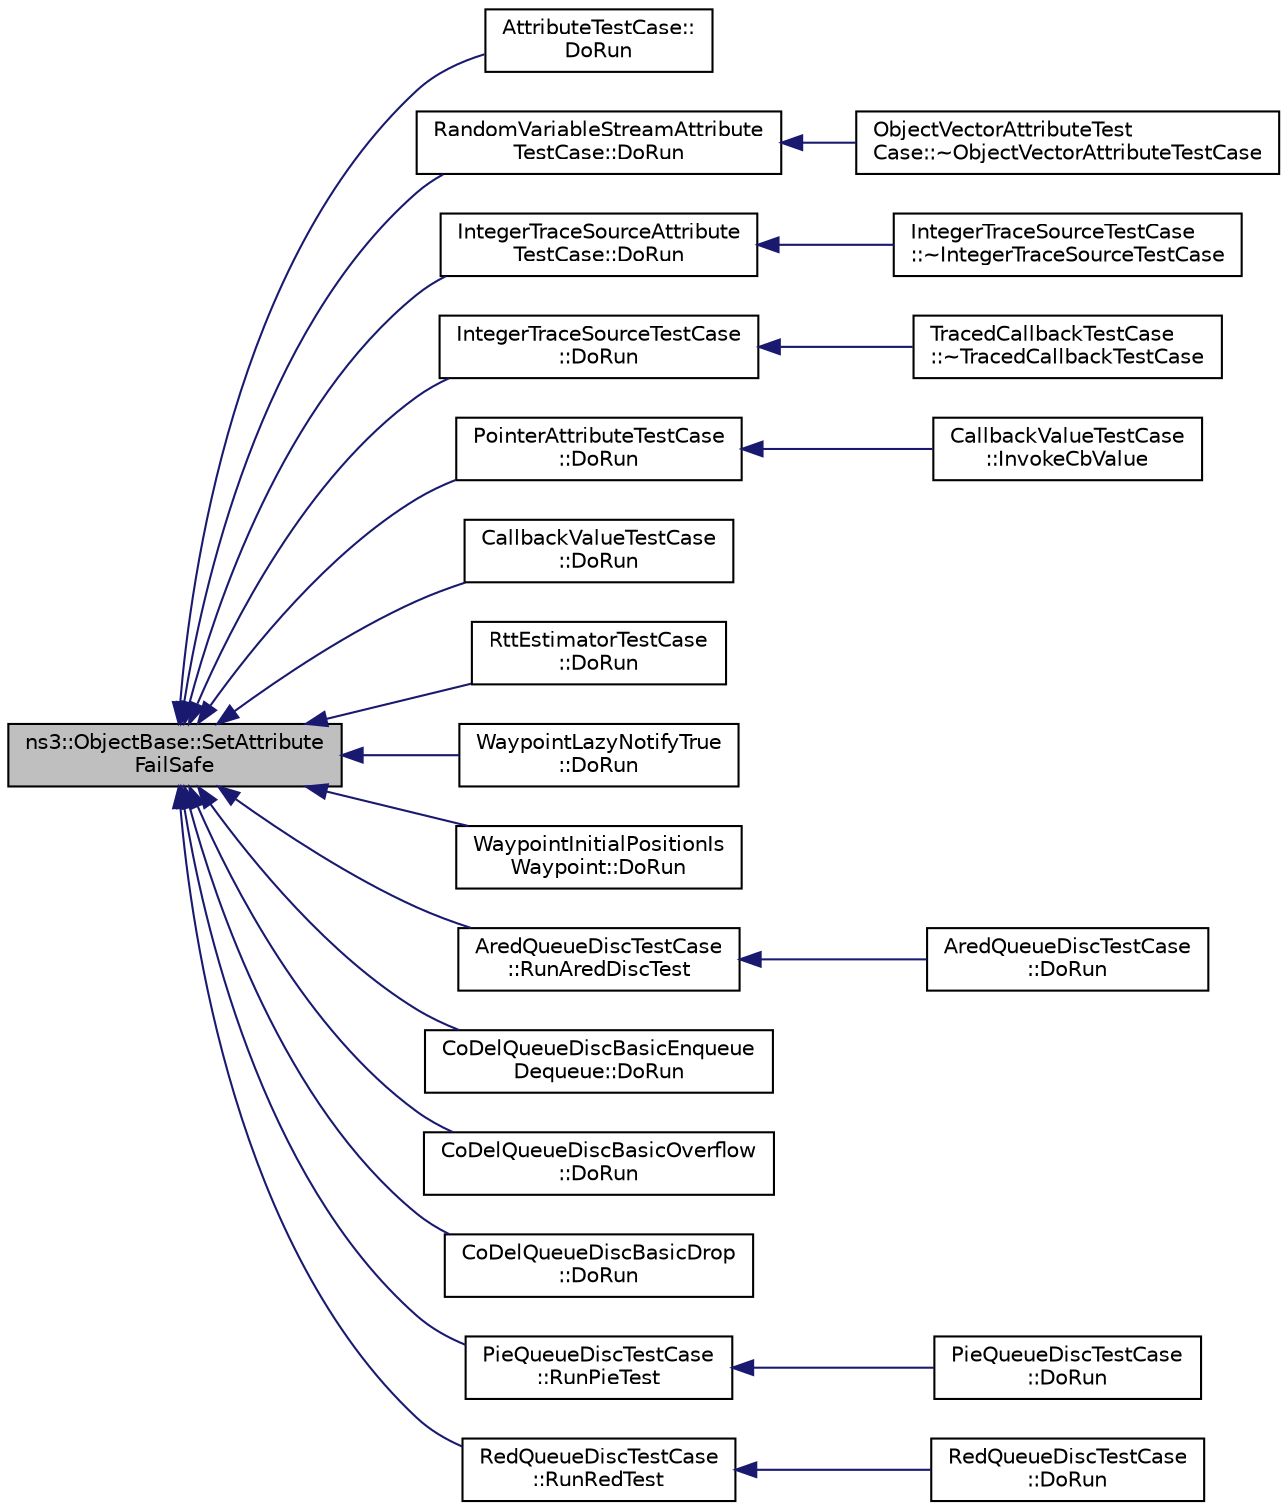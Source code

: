 digraph "ns3::ObjectBase::SetAttributeFailSafe"
{
  edge [fontname="Helvetica",fontsize="10",labelfontname="Helvetica",labelfontsize="10"];
  node [fontname="Helvetica",fontsize="10",shape=record];
  rankdir="LR";
  Node1 [label="ns3::ObjectBase::SetAttribute\lFailSafe",height=0.2,width=0.4,color="black", fillcolor="grey75", style="filled", fontcolor="black"];
  Node1 -> Node2 [dir="back",color="midnightblue",fontsize="10",style="solid"];
  Node2 [label="AttributeTestCase::\lDoRun",height=0.2,width=0.4,color="black", fillcolor="white", style="filled",URL="$df/dc3/classAttributeTestCase.html#a97ae2f6fdcbf9ae34b5fa99afc3d8020",tooltip="Implementation to actually run this TestCase. "];
  Node1 -> Node3 [dir="back",color="midnightblue",fontsize="10",style="solid"];
  Node3 [label="RandomVariableStreamAttribute\lTestCase::DoRun",height=0.2,width=0.4,color="black", fillcolor="white", style="filled",URL="$de/d74/classRandomVariableStreamAttributeTestCase.html#aacc702c884c0f163189deac202fff8fa",tooltip="Implementation to actually run this TestCase. "];
  Node3 -> Node4 [dir="back",color="midnightblue",fontsize="10",style="solid"];
  Node4 [label="ObjectVectorAttributeTest\lCase::~ObjectVectorAttributeTestCase",height=0.2,width=0.4,color="black", fillcolor="white", style="filled",URL="$d4/d16/classObjectVectorAttributeTestCase.html#aaebbd736bdf60ad6d7b39df73a8cb65d"];
  Node1 -> Node5 [dir="back",color="midnightblue",fontsize="10",style="solid"];
  Node5 [label="IntegerTraceSourceAttribute\lTestCase::DoRun",height=0.2,width=0.4,color="black", fillcolor="white", style="filled",URL="$d8/d4a/classIntegerTraceSourceAttributeTestCase.html#a5a2f5ce2d50307ba6e60ca97634d3234",tooltip="Implementation to actually run this TestCase. "];
  Node5 -> Node6 [dir="back",color="midnightblue",fontsize="10",style="solid"];
  Node6 [label="IntegerTraceSourceTestCase\l::~IntegerTraceSourceTestCase",height=0.2,width=0.4,color="black", fillcolor="white", style="filled",URL="$d0/d0d/classIntegerTraceSourceTestCase.html#a886c7da39b7d8f2f57ceba5cda7ee49f"];
  Node1 -> Node7 [dir="back",color="midnightblue",fontsize="10",style="solid"];
  Node7 [label="IntegerTraceSourceTestCase\l::DoRun",height=0.2,width=0.4,color="black", fillcolor="white", style="filled",URL="$d0/d0d/classIntegerTraceSourceTestCase.html#a93b846039781c0cc706eba043bd17e48",tooltip="Implementation to actually run this TestCase. "];
  Node7 -> Node8 [dir="back",color="midnightblue",fontsize="10",style="solid"];
  Node8 [label="TracedCallbackTestCase\l::~TracedCallbackTestCase",height=0.2,width=0.4,color="black", fillcolor="white", style="filled",URL="$db/d34/classTracedCallbackTestCase.html#ad19394e2f459c2d82791abd67f55a305"];
  Node1 -> Node9 [dir="back",color="midnightblue",fontsize="10",style="solid"];
  Node9 [label="PointerAttributeTestCase\l::DoRun",height=0.2,width=0.4,color="black", fillcolor="white", style="filled",URL="$db/db3/classPointerAttributeTestCase.html#a4dd7258b7c7146be0a0ba69b9b5633d9",tooltip="Implementation to actually run this TestCase. "];
  Node9 -> Node10 [dir="back",color="midnightblue",fontsize="10",style="solid"];
  Node10 [label="CallbackValueTestCase\l::InvokeCbValue",height=0.2,width=0.4,color="black", fillcolor="white", style="filled",URL="$dd/df6/classCallbackValueTestCase.html#aa59a7c319943ea63c94dcc71895b277e"];
  Node1 -> Node11 [dir="back",color="midnightblue",fontsize="10",style="solid"];
  Node11 [label="CallbackValueTestCase\l::DoRun",height=0.2,width=0.4,color="black", fillcolor="white", style="filled",URL="$dd/df6/classCallbackValueTestCase.html#acef10b69657dec994e6446f6b0d08291",tooltip="Implementation to actually run this TestCase. "];
  Node1 -> Node12 [dir="back",color="midnightblue",fontsize="10",style="solid"];
  Node12 [label="RttEstimatorTestCase\l::DoRun",height=0.2,width=0.4,color="black", fillcolor="white", style="filled",URL="$dc/dc8/classRttEstimatorTestCase.html#a0f7b32f862450cf750923c9be8ec0918",tooltip="Implementation to actually run this TestCase. "];
  Node1 -> Node13 [dir="back",color="midnightblue",fontsize="10",style="solid"];
  Node13 [label="WaypointLazyNotifyTrue\l::DoRun",height=0.2,width=0.4,color="black", fillcolor="white", style="filled",URL="$d7/d02/classWaypointLazyNotifyTrue.html#a196fb0fa4ee5bfae48e7edb38c5d107e",tooltip="Implementation to actually run this TestCase. "];
  Node1 -> Node14 [dir="back",color="midnightblue",fontsize="10",style="solid"];
  Node14 [label="WaypointInitialPositionIs\lWaypoint::DoRun",height=0.2,width=0.4,color="black", fillcolor="white", style="filled",URL="$db/d51/classWaypointInitialPositionIsWaypoint.html#a277c97216e4f4c2c7cfffc2bace527e2",tooltip="Implementation to actually run this TestCase. "];
  Node1 -> Node15 [dir="back",color="midnightblue",fontsize="10",style="solid"];
  Node15 [label="AredQueueDiscTestCase\l::RunAredDiscTest",height=0.2,width=0.4,color="black", fillcolor="white", style="filled",URL="$da/d18/classAredQueueDiscTestCase.html#af33ca2897664beffd21b068804c9cb2b"];
  Node15 -> Node16 [dir="back",color="midnightblue",fontsize="10",style="solid"];
  Node16 [label="AredQueueDiscTestCase\l::DoRun",height=0.2,width=0.4,color="black", fillcolor="white", style="filled",URL="$da/d18/classAredQueueDiscTestCase.html#a195e997827d606a561c71b81aeecdcf3",tooltip="Implementation to actually run this TestCase. "];
  Node1 -> Node17 [dir="back",color="midnightblue",fontsize="10",style="solid"];
  Node17 [label="CoDelQueueDiscBasicEnqueue\lDequeue::DoRun",height=0.2,width=0.4,color="black", fillcolor="white", style="filled",URL="$db/df4/classCoDelQueueDiscBasicEnqueueDequeue.html#a4bfd4d8f3da3c1cca119abd359d5f590",tooltip="Implementation to actually run this TestCase. "];
  Node1 -> Node18 [dir="back",color="midnightblue",fontsize="10",style="solid"];
  Node18 [label="CoDelQueueDiscBasicOverflow\l::DoRun",height=0.2,width=0.4,color="black", fillcolor="white", style="filled",URL="$d5/d7f/classCoDelQueueDiscBasicOverflow.html#a902879310f02ffebbdf420e3de3daaad",tooltip="Implementation to actually run this TestCase. "];
  Node1 -> Node19 [dir="back",color="midnightblue",fontsize="10",style="solid"];
  Node19 [label="CoDelQueueDiscBasicDrop\l::DoRun",height=0.2,width=0.4,color="black", fillcolor="white", style="filled",URL="$de/d26/classCoDelQueueDiscBasicDrop.html#ac7338aa80772388f2e8cadb8d975ac13",tooltip="Implementation to actually run this TestCase. "];
  Node1 -> Node20 [dir="back",color="midnightblue",fontsize="10",style="solid"];
  Node20 [label="PieQueueDiscTestCase\l::RunPieTest",height=0.2,width=0.4,color="black", fillcolor="white", style="filled",URL="$db/d32/classPieQueueDiscTestCase.html#a867584b1f677ae346ca8534819ef9be4"];
  Node20 -> Node21 [dir="back",color="midnightblue",fontsize="10",style="solid"];
  Node21 [label="PieQueueDiscTestCase\l::DoRun",height=0.2,width=0.4,color="black", fillcolor="white", style="filled",URL="$db/d32/classPieQueueDiscTestCase.html#a6d3523e534f7c31901dc55296402203b",tooltip="Implementation to actually run this TestCase. "];
  Node1 -> Node22 [dir="back",color="midnightblue",fontsize="10",style="solid"];
  Node22 [label="RedQueueDiscTestCase\l::RunRedTest",height=0.2,width=0.4,color="black", fillcolor="white", style="filled",URL="$da/d90/classRedQueueDiscTestCase.html#adde2745516d74c1565a72d1f4e8d0478"];
  Node22 -> Node23 [dir="back",color="midnightblue",fontsize="10",style="solid"];
  Node23 [label="RedQueueDiscTestCase\l::DoRun",height=0.2,width=0.4,color="black", fillcolor="white", style="filled",URL="$da/d90/classRedQueueDiscTestCase.html#a08dbc0c7061ec2b845ebdfceba6d13dd",tooltip="Implementation to actually run this TestCase. "];
}

